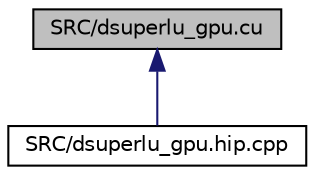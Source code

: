 digraph "SRC/dsuperlu_gpu.cu"
{
 // LATEX_PDF_SIZE
  edge [fontname="Helvetica",fontsize="10",labelfontname="Helvetica",labelfontsize="10"];
  node [fontname="Helvetica",fontsize="10",shape=record];
  Node1 [label="SRC/dsuperlu_gpu.cu",height=0.2,width=0.4,color="black", fillcolor="grey75", style="filled", fontcolor="black",tooltip=" "];
  Node1 -> Node2 [dir="back",color="midnightblue",fontsize="10",style="solid",fontname="Helvetica"];
  Node2 [label="SRC/dsuperlu_gpu.hip.cpp",height=0.2,width=0.4,color="black", fillcolor="white", style="filled",URL="$dsuperlu__gpu_8hip_8cpp.html",tooltip=" "];
}
